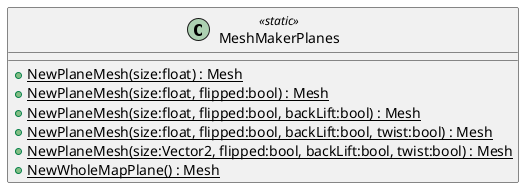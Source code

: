 @startuml
class MeshMakerPlanes <<static>> {
    + {static} NewPlaneMesh(size:float) : Mesh
    + {static} NewPlaneMesh(size:float, flipped:bool) : Mesh
    + {static} NewPlaneMesh(size:float, flipped:bool, backLift:bool) : Mesh
    + {static} NewPlaneMesh(size:float, flipped:bool, backLift:bool, twist:bool) : Mesh
    + {static} NewPlaneMesh(size:Vector2, flipped:bool, backLift:bool, twist:bool) : Mesh
    + {static} NewWholeMapPlane() : Mesh
}
@enduml
